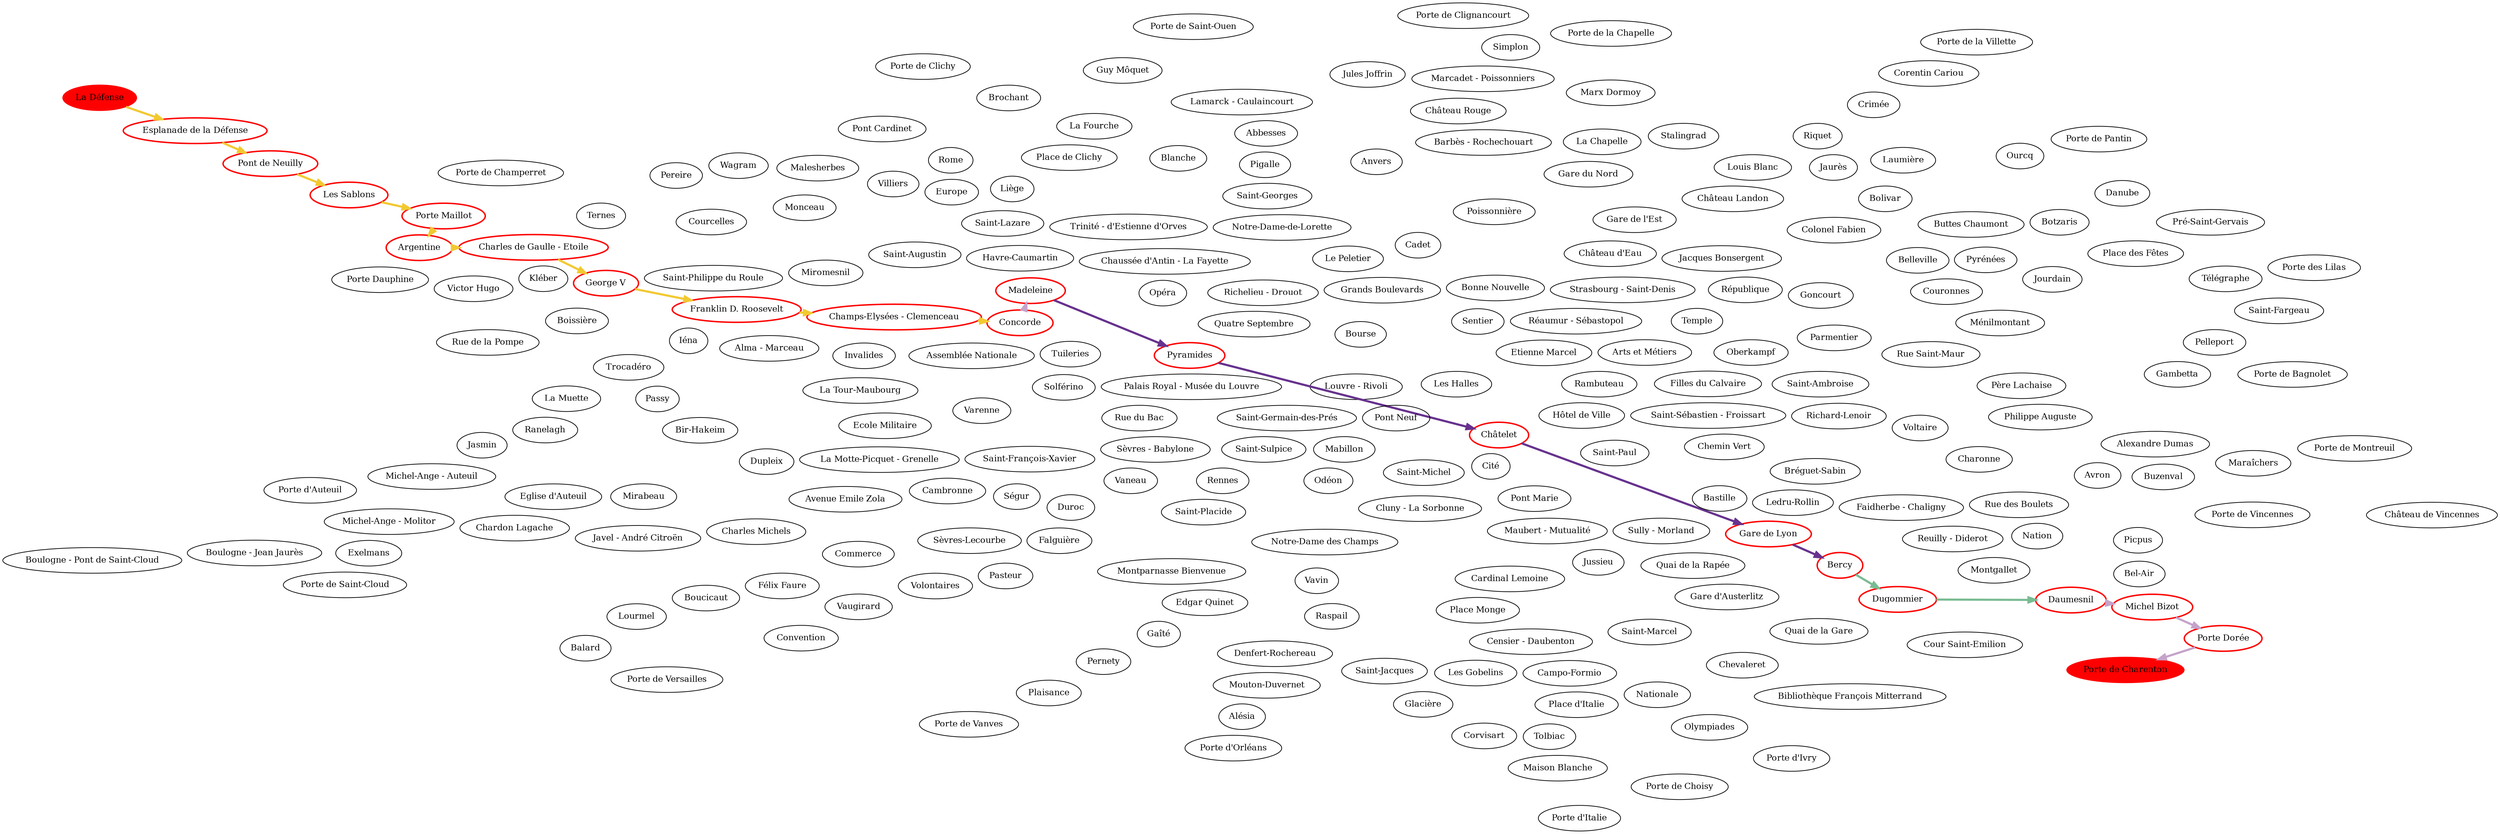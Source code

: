digraph G {
    layout=neato;
    overlap=false;
    graph [dpi=400];
    "La Défense" [pos="2.238539,48.891852!", color="red",label="La Défense",style="filled", fontsize=12];
    "Esplanade de la Défense" [pos="2.25,48.88833!", color="red",label="Esplanade de la Défense",style="bold", fontsize=12];
    "Pont de Neuilly" [pos="2.257692,48.885661!", color="red",label="Pont de Neuilly",style="bold", fontsize=12];
    "Les Sablons" [pos="2.27223,48.88094!", color="red",label="Les Sablons",style="bold", fontsize=12];
    "Porte Maillot" [pos="2.28258384736155,48.8781626526965!", color="red",label="Porte Maillot",style="bold", fontsize=12];
    "Argentine" [pos="2.28943541854221,48.8756673756517!", color="red",label="Argentine",style="bold", fontsize=12];
    "Charles de Gaulle - Etoile" [pos="2.29581177523576,48.874994575223!", color="red",label="Charles de Gaulle - Etoile",style="bold", fontsize=12];
    "George V" [pos="2.30075978497892,48.872037763641!", color="red",label="George V",style="bold", fontsize=12];
    "Franklin D. Roosevelt" [pos="2.30948819233711,48.8687248870505!", color="red",label="Franklin D. Roosevelt",style="bold", fontsize=12];
    "Champs-Elysées - Clemenceau" [pos="2.31446450132278,48.8676562912457!", color="red",label="Champs-Elysées - Clemenceau",style="bold", fontsize=12];
    "Concorde" [pos="2.32296144579826,48.8665579920016!", color="red",label="Concorde",style="bold", fontsize=12];
    "Tuileries" [pos="2.32967809471164,48.8644778383665!", color="",label="Tuileries",style="", fontsize=12];
    "Palais Royal - Musée du Louvre" [pos="2.33645436775425,48.862222264626!", color="",label="Palais Royal - Musée du Louvre",style="", fontsize=12];
    "Louvre - Rivoli" [pos="2.34096962328527,48.8608712117595!", color="",label="Louvre - Rivoli",style="", fontsize=12];
    "Châtelet" [pos="2.34816099123458,48.8569534598372!", color="red",label="Châtelet",style="bold", fontsize=12];
    "Hôtel de Ville" [pos="2.3520676701391,48.8573524042377!", color="",label="Hôtel de Ville",style="", fontsize=12];
    "Saint-Paul" [pos="2.36088525627519,48.8551874206563!", color="",label="Saint-Paul",style="", fontsize=12];
    "Bastille" [pos="2.36871896103409,48.8520542925495!", color="",label="Bastille",style="", fontsize=12];
    "Gare de Lyon" [pos="2.3731565937892,48.8456832057876!", color="red",label="Gare de Lyon",style="bold", fontsize=12];
    "Reuilly - Diderot" [pos="2.38720107040939,48.8472129257497!", color="",label="Reuilly - Diderot",style="", fontsize=12];
    "Nation" [pos="2.39584398872374,48.8480842890258!", color="",label="Nation",style="", fontsize=12];
    "Porte de Vincennes" [pos="2.4108049967015,48.8470077301404!", color="",label="Porte de Vincennes",style="", fontsize=12];
    "Château de Vincennes" [pos="2.44054009540611,48.8443175133653!", color="",label="Château de Vincennes",style="", fontsize=12];
    "Porte Dauphine" [pos="2.27763271754527,48.8713967943003!", color="",label="Porte Dauphine",style="", fontsize=12];
    "Victor Hugo" [pos="2.28582876591298,48.8699260814626!", color="",label="Victor Hugo",style="", fontsize=12];
    "Ternes" [pos="2.29811328861724,48.8782277299144!", color="",label="Ternes",style="", fontsize=12];
    "Courcelles" [pos="2.30329436242521,48.8792652531651!", color="",label="Courcelles",style="", fontsize=12];
    "Monceau" [pos="2.3094129673747,48.8805687691788!", color="",label="Monceau",style="", fontsize=12];
    "Villiers" [pos="2.31581509264638,48.8810731821276!", color="",label="Villiers",style="", fontsize=12];
    "Rome" [pos="2.32135917382297,48.8823458178481!", color="",label="Rome",style="", fontsize=12];
    "Place de Clichy" [pos="2.32795832801022,48.8836690873247!", color="",label="Place de Clichy",style="", fontsize=12];
    "Blanche" [pos="2.33248437543436,48.8837663535292!", color="",label="Blanche",style="", fontsize=12];
    "Pigalle" [pos="2.33721116470113,48.8820209311193!", color="",label="Pigalle",style="", fontsize=12];
    "Anvers" [pos="2.34415484033029,48.8828685678959!", color="",label="Anvers",style="", fontsize=12];
    "Barbès - Rochechouart" [pos="2.3506070793551,48.8837760886089!", color="",label="Barbès - Rochechouart",style="", fontsize=12];
    "La Chapelle" [pos="2.3604041692741,48.8843864099048!", color="",label="La Chapelle",style="", fontsize=12];
    "Stalingrad" [pos="2.36577437055817,48.8843205479219!", color="",label="Stalingrad",style="", fontsize=12];
    "Jaurès" [pos="2.37143895998561,48.8830239124814!", color="",label="Jaurès",style="", fontsize=12];
    "Colonel Fabien" [pos="2.37046757479386,48.8776498075734!", color="",label="Colonel Fabien",style="", fontsize=12];
    "Belleville" [pos="2.37673558655729,48.8722866011648!", color="",label="Belleville",style="", fontsize=12];
    "Couronnes" [pos="2.38028898292719,48.8691933441843!", color="",label="Couronnes",style="", fontsize=12];
    "Ménilmontant" [pos="2.3834303882303,48.8663901391973!", color="",label="Ménilmontant",style="", fontsize=12];
    "Père Lachaise" [pos="2.38757989125445,48.8624498439893!", color="",label="Père Lachaise",style="", fontsize=12];
    "Philippe Auguste" [pos="2.39049759674529,48.8580894271876!", color="",label="Philippe Auguste",style="", fontsize=12];
    "Alexandre Dumas" [pos="2.39471273375548,48.8562446774892!", color="",label="Alexandre Dumas",style="", fontsize=12];
    "Avron" [pos="2.3981875566594,48.851648542649!", color="",label="Avron",style="", fontsize=12];
    "Porte de Champerret" [pos="2.29211248215884,48.8856523921859!", color="",label="Porte de Champerret",style="", fontsize=12];
    "Pereire" [pos="2.29768318601258,48.8848443217919!", color="",label="Pereire",style="", fontsize=12];
    "Wagram" [pos="2.30467308758443,48.8838463897792!", color="",label="Wagram",style="", fontsize=12];
    "Malesherbes" [pos="2.30948784696001,48.8828400216298!", color="",label="Malesherbes",style="", fontsize=12];
    "Europe" [pos="2.32218591952051,48.8787531630967!", color="",label="Europe",style="", fontsize=12];
    "Saint-Lazare" [pos="2.32548839067261,48.8753813150599!", color="",label="Saint-Lazare",style="", fontsize=12];
    "Havre-Caumartin" [pos="2.32765110341878,48.8736667509971!", color="",label="Havre-Caumartin",style="", fontsize=12];
    "Opéra" [pos="2.33104728671124,48.8714374280492!", color="",label="Opéra",style="", fontsize=12];
    "Quatre Septembre" [pos="2.33631873559549,48.8696590964362!", color="",label="Quatre Septembre",style="", fontsize=12];
    "Bourse" [pos="2.34066537071104,48.8687567967076!", color="",label="Bourse",style="", fontsize=12];
    "Sentier" [pos="2.34755381593779,48.8673466033457!", color="",label="Sentier",style="", fontsize=12];
    "Réaumur - Sébastopol" [pos="2.35205078710284,48.8663817558035!", color="",label="Réaumur - Sébastopol",style="", fontsize=12];
    "Arts et Métiers" [pos="2.35650814364354,48.8652996116968!", color="",label="Arts et Métiers",style="", fontsize=12];
    "Temple" [pos="2.36156123452636,48.8667566284863!", color="",label="Temple",style="", fontsize=12];
    "République" [pos="2.36330234078045,48.8675123568631!", color="",label="République",style="", fontsize=12];
    "Parmentier" [pos="2.3747477503599,48.8652523948625!", color="",label="Parmentier",style="", fontsize=12];
    "Rue Saint-Maur" [pos="2.38050775608986,48.8641177000146!", color="",label="Rue Saint-Maur",style="", fontsize=12];
    "Gambetta" [pos="2.39853730570457,48.8650325635159!", color="",label="Gambetta",style="", fontsize=12];
    "Porte de Bagnolet" [pos="2.40875422118954,48.8645393719864!", color="",label="Porte de Bagnolet",style="", fontsize=12];
    "Porte des Lilas" [pos="2.4070619733808,48.87656859808!", color="",label="Porte des Lilas",style="", fontsize=12];
    "Saint-Fargeau" [pos="2.40449818316887,48.8718433712749!", color="",label="Saint-Fargeau",style="", fontsize=12];
    "Pelleport" [pos="2.40149679228792,48.8684648860667!", color="",label="Pelleport",style="", fontsize=12];
    "Porte de Clignancourt" [pos="2.34462409910279,48.8975256303301!", color="",label="Porte de Clignancourt",style="", fontsize=12];
    "Simplon" [pos="2.34759605535164,48.8941244426855!", color="",label="Simplon",style="", fontsize=12];
    "Marcadet - Poissonniers" [pos="2.34968154172248,48.8912804388966!", color="",label="Marcadet - Poissonniers",style="", fontsize=12];
    "Château Rouge" [pos="2.34936580800484,48.8870788765196!", color="",label="Château Rouge",style="", fontsize=12];
    "Gare du Nord" [pos="2.35680878820541,48.8795917064621!", color="",label="Gare du Nord",style="", fontsize=12];
    "Gare de l'Est" [pos="2.35806459441865,48.8761629935184!", color="",label="Gare de l'Est",style="", fontsize=12];
    "Château d'Eau" [pos="2.35605174140158,48.8724469166474!", color="",label="Château d'Eau",style="", fontsize=12];
    "Strasbourg - Saint-Denis" [pos="2.35449161656383,48.8696235816895!", color="",label="Strasbourg - Saint-Denis",style="", fontsize=12];
    "Etienne Marcel" [pos="2.34897619687911,48.8637030110762!", color="",label="Etienne Marcel",style="", fontsize=12];
    "Les Halles" [pos="2.34612732517368,48.8625048393913!", color="",label="Les Halles",style="", fontsize=12];
    "Cité" [pos="2.34723223493191,48.8549338481585!", color="",label="Cité",style="", fontsize=12];
    "Saint-Michel" [pos="2.34399179903329,48.8535940766199!", color="",label="Saint-Michel",style="", fontsize=12];
    "Odéon" [pos="2.34069229106652,48.8520245535667!", color="",label="Odéon",style="", fontsize=12];
    "Saint-Germain-des-Prés" [pos="2.33394781079819,48.8535745628742!", color="",label="Saint-Germain-des-Prés",style="", fontsize=12];
    "Saint-Sulpice" [pos="2.33061195308154,48.8512086266185!", color="",label="Saint-Sulpice",style="", fontsize=12];
    "Saint-Placide" [pos="2.32705481506631,48.8470066506411!", color="",label="Saint-Placide",style="", fontsize=12];
    "Montparnasse Bienvenue" [pos="2.323989185205,48.8438236103062!", color="",label="Montparnasse Bienvenue",style="", fontsize=12];
    "Vavin" [pos="2.3288628540691,48.8420523223441!", color="",label="Vavin",style="", fontsize=12];
    "Raspail" [pos="2.33046699371987,48.8391563585773!", color="",label="Raspail",style="", fontsize=12];
    "Denfert-Rochereau" [pos="2.33201883521639,48.833948692744!", color="",label="Denfert-Rochereau",style="", fontsize=12];
    "Mouton-Duvernet" [pos="2.32988764040842,48.8313375846232!", color="",label="Mouton-Duvernet",style="", fontsize=12];
    "Alésia" [pos="2.32709323494845,48.8282010632709!", color="",label="Alésia",style="", fontsize=12];
    "Porte d'Orléans" [pos="2.3254932653821,48.8234163501918!", color="",label="Porte d'Orléans",style="", fontsize=12];
    "Porte de Pantin" [pos="2.39212297232815,48.8884592103989!", color="",label="Porte de Pantin",style="", fontsize=12];
    "Ourcq" [pos="2.38665201675988,48.886915952247!", color="",label="Ourcq",style="", fontsize=12];
    "Laumière" [pos="2.37939098935239,48.8851338471378!", color="",label="Laumière",style="", fontsize=12];
    "Jacques Bonsergent" [pos="2.36102390204892,48.8706209253172!", color="",label="Jacques Bonsergent",style="", fontsize=12];
    "Oberkampf" [pos="2.36815584539455,48.8647770975732!", color="",label="Oberkampf",style="", fontsize=12];
    "Richard-Lenoir" [pos="2.37181363047695,48.8598769369206!", color="",label="Richard-Lenoir",style="", fontsize=12];
    "Bréguet-Sabin" [pos="2.37019466858975,48.8562440537382!", color="",label="Bréguet-Sabin",style="", fontsize=12];
    "Quai de la Rapée" [pos="2.3658846507504,48.8464273245315!", color="",label="Quai de la Rapée",style="", fontsize=12];
    "Gare d'Austerlitz" [pos="2.36417731069183,48.8434054085772!", color="",label="Gare d'Austerlitz",style="", fontsize=12];
    "Saint-Marcel" [pos="2.36072185971764,48.8385124457356!", color="",label="Saint-Marcel",style="", fontsize=12];
    "Campo-Formio" [pos="2.35874195669934,48.835542932801!", color="",label="Campo-Formio",style="", fontsize=12];
    "Place d'Italie" [pos="2.35550159148148,48.8309657123443!", color="",label="Place d'Italie",style="", fontsize=12];
    "Kléber" [pos="2.29314613724863,48.871489411987!", color="",label="Kléber",style="", fontsize=12];
    "Boissière" [pos="2.29003283760744,48.8668483424692!", color="",label="Boissière",style="", fontsize=12];
    "Trocadéro" [pos="2.28749279696644,48.8634876640714!", color="",label="Trocadéro",style="", fontsize=12];
    "Passy" [pos="2.28583941888146,48.8575150886722!", color="",label="Passy",style="", fontsize=12];
    "Bir-Hakeim" [pos="2.2894007376346,48.8539253674278!", color="",label="Bir-Hakeim",style="", fontsize=12];
    "Dupleix" [pos="2.29366372673104,48.8504116248585!", color="",label="Dupleix",style="", fontsize=12];
    "La Motte-Picquet - Grenelle" [pos="2.29852572623663,48.8496308034842!", color="",label="La Motte-Picquet - Grenelle",style="", fontsize=12];
    "Cambronne" [pos="2.30294172833761,48.8475431112453!", color="",label="Cambronne",style="", fontsize=12];
    "Sèvres-Lecourbe" [pos="2.30952961043039,48.8456476817025!", color="",label="Sèvres-Lecourbe",style="", fontsize=12];
    "Pasteur" [pos="2.31291468047394,48.842528386595!", color="",label="Pasteur",style="", fontsize=12];
    "Edgar Quinet" [pos="2.3252865779433,48.84090350075!", color="",label="Edgar Quinet",style="", fontsize=12];
    "Saint-Jacques" [pos="2.33715437092501,48.8329160052708!", color="",label="Saint-Jacques",style="", fontsize=12];
    "Glacière" [pos="2.3434382366787,48.8311159466681!", color="",label="Glacière",style="", fontsize=12];
    "Corvisart" [pos="2.35061122592617,48.829860012364!", color="",label="Corvisart",style="", fontsize=12];
    "Nationale" [pos="2.36280417159351,48.8332352787279!", color="",label="Nationale",style="", fontsize=12];
    "Chevaleret" [pos="2.36808128297274,48.8349630811609!", color="",label="Chevaleret",style="", fontsize=12];
    "Quai de la Gare" [pos="2.37276624894817,48.8370742696613!", color="",label="Quai de la Gare",style="", fontsize=12];
    "Bercy" [pos="2.37946307018526,48.8401760271736!", color="red",label="Bercy",style="bold", fontsize=12];
    "Dugommier" [pos="2.38959977007981,48.8390365273806!", color="red",label="Dugommier",style="bold", fontsize=12];
    "Daumesnil" [pos="2.39614862848937,48.8394340071049!", color="red",label="Daumesnil",style="bold", fontsize=12];
    "Bel-Air" [pos="2.40086713199526,48.8414273312853!", color="",label="Bel-Air",style="", fontsize=12];
    "Picpus" [pos="2.40127453882237,48.8451032465536!", color="",label="Picpus",style="", fontsize=12];
    "Porte de la Villette" [pos="2.38586903314334,48.8978026914078!", color="",label="Porte de la Villette",style="", fontsize=12];
    "Corentin Cariou" [pos="2.38229155716463,48.8946726591084!", color="",label="Corentin Cariou",style="", fontsize=12];
    "Crimée" [pos="2.37693573698238,48.8908857579809!", color="",label="Crimée",style="", fontsize=12];
    "Riquet" [pos="2.3736694647432,48.8881572611178!", color="",label="Riquet",style="", fontsize=12];
    "Louis Blanc" [pos="2.36442486249368,48.881206210878!", color="",label="Louis Blanc",style="", fontsize=12];
    "Château Landon" [pos="2.36201793551061,48.8784414547844!", color="",label="Château Landon",style="", fontsize=12];
    "Poissonnière" [pos="2.34873975139007,48.8771648483022!", color="",label="Poissonnière",style="", fontsize=12];
    "Cadet" [pos="2.34444630970227,48.8759632841275!", color="",label="Cadet",style="", fontsize=12];
    "Le Peletier" [pos="2.34015055970637,48.8749594050929!", color="",label="Le Peletier",style="", fontsize=12];
    "Chaussée d'Antin - La Fayette" [pos="2.3337385944087,48.8731342048266!", color="",label="Chaussée d'Antin - La Fayette",style="", fontsize=12];
    "Pyramides" [pos="2.33462360600492,48.8657555264287!", color="red",label="Pyramides",style="bold", fontsize=12];
    "Pont Neuf" [pos="2.34177674914854,48.8585463383202!", color="",label="Pont Neuf",style="", fontsize=12];
    "Pont Marie" [pos="2.3573766690444,48.8534598594796!", color="",label="Pont Marie",style="", fontsize=12];
    "Sully - Morland" [pos="2.36185316969725,48.8512714074456!", color="",label="Sully - Morland",style="", fontsize=12];
    "Jussieu" [pos="2.35493167182323,48.8461978906888!", color="",label="Jussieu",style="", fontsize=12];
    "Place Monge" [pos="2.35215486857877,48.8426663846946!", color="",label="Place Monge",style="", fontsize=12];
    "Censier - Daubenton" [pos="2.3516265726055,48.8402262475657!", color="",label="Censier - Daubenton",style="", fontsize=12];
    "Les Gobelins" [pos="2.35241680189827,48.8358416213962!", color="",label="Les Gobelins",style="", fontsize=12];
    "Tolbiac" [pos="2.35731843921319,48.8261368608053!", color="",label="Tolbiac",style="", fontsize=12];
    "Maison Blanche" [pos="2.35841294615594,48.8221495051266!", color="",label="Maison Blanche",style="", fontsize=12];
    "Porte d'Italie" [pos="2.35952973310717,48.8191065956103!", color="",label="Porte d'Italie",style="", fontsize=12];
    "Porte de Choisy" [pos="2.36467859404946,48.8200559281997!", color="",label="Porte de Choisy",style="", fontsize=12];
    "Porte d'Ivry" [pos="2.36951125431949,48.8214890346144!", color="",label="Porte d'Ivry",style="", fontsize=12];
    "Bolivar" [pos="2.37412487118754,48.8807896620271!", color="",label="Bolivar",style="", fontsize=12];
    "Buttes Chaumont" [pos="2.38156984208801,48.8784990874506!", color="",label="Buttes Chaumont",style="", fontsize=12];
    "Botzaris" [pos="2.38890095131574,48.8795349903204!", color="",label="Botzaris",style="", fontsize=12];
    "Place des Fêtes" [pos="2.3931393703605,48.8767236610252!", color="",label="Place des Fêtes",style="", fontsize=12];
    "Pré-Saint-Gervais" [pos="2.39858077069353,48.8801595797163!", color="",label="Pré-Saint-Gervais",style="", fontsize=12];
    "Danube" [pos="2.39322847122749,48.8819492139726!", color="",label="Danube",style="", fontsize=12];
    "Balard" [pos="2.2783626618092,48.8366678938828!", color="",label="Balard",style="", fontsize=12];
    "Lourmel" [pos="2.28224195985507,48.8386608627116!", color="",label="Lourmel",style="", fontsize=12];
    "Boucicaut" [pos="2.28791843112456,48.841024160045!", color="",label="Boucicaut",style="", fontsize=12];
    "Félix Faure" [pos="2.29184722036797,48.8426843338484!", color="",label="Félix Faure",style="", fontsize=12];
    "Commerce" [pos="2.29379684219286,48.8446115114202!", color="",label="Commerce",style="", fontsize=12];
    "Ecole Militaire" [pos="2.30634568382008,48.8549196596389!", color="",label="Ecole Militaire",style="", fontsize=12];
    "La Tour-Maubourg" [pos="2.31047353593698,48.8577270225864!", color="",label="La Tour-Maubourg",style="", fontsize=12];
    "Invalides" [pos="2.31463266044452,48.861092010433!", color="",label="Invalides",style="", fontsize=12];
    "Madeleine" [pos="2.32581004879328,48.8705446757682!", color="red",label="Madeleine",style="bold", fontsize=12];
    "Richelieu - Drouot" [pos="2.33859122153854,48.8721358693699!", color="",label="Richelieu - Drouot",style="", fontsize=12];
    "Grands Boulevards" [pos="2.34320726640509,48.8715047688147!", color="",label="Grands Boulevards",style="", fontsize=12];
    "Bonne Nouvelle" [pos="2.34848136571839,48.8705712985549!", color="",label="Bonne Nouvelle",style="", fontsize=12];
    "Filles du Calvaire" [pos="2.3667452977427,48.8630698825026!", color="",label="Filles du Calvaire",style="", fontsize=12];
    "Saint-Sébastien - Froissart" [pos="2.36726153971727,48.8609681448082!", color="",label="Saint-Sébastien - Froissart",style="", fontsize=12];
    "Chemin Vert" [pos="2.36809508538599,48.8570873668721!", color="",label="Chemin Vert",style="", fontsize=12];
    "Ledru-Rollin" [pos="2.37614122331859,48.8513377658502!", color="",label="Ledru-Rollin",style="", fontsize=12];
    "Faidherbe - Chaligny" [pos="2.38402856638311,48.8501105431855!", color="",label="Faidherbe - Chaligny",style="", fontsize=12];
    "Montgallet" [pos="2.39040001363536,48.8440050747607!", color="",label="Montgallet",style="", fontsize=12];
    "Michel Bizot" [pos="2.402366739988,48.8370774300875!", color="red",label="Michel Bizot",style="bold", fontsize=12];
    "Porte Dorée" [pos="2.40587391298756,48.8350173731456!", color="red",label="Porte Dorée",style="bold", fontsize=12];
    "Porte de Charenton" [pos="2.40251187285007,48.8334492219311!", color="red",label="Porte de Charenton",style="filled", fontsize=12];
    "Porte de Saint-Cloud" [pos="2.25704619292215,48.8379584046712!", color="",label="Porte de Saint-Cloud",style="", fontsize=12];
    "Exelmans" [pos="2.25980084514434,48.8425802753283!", color="",label="Exelmans",style="", fontsize=12];
    "Michel-Ange - Molitor" [pos="2.2615119169052,48.844911226615!", color="",label="Michel-Ange - Molitor",style="", fontsize=12];
    "Michel-Ange - Auteuil" [pos="2.26398952533333,48.8479753532281!", color="",label="Michel-Ange - Auteuil",style="", fontsize=12];
    "Jasmin" [pos="2.26793329164707,48.8524334177774!", color="",label="Jasmin",style="", fontsize=12];
    "Ranelagh" [pos="2.26994815793463,48.8555035574475!", color="",label="Ranelagh",style="", fontsize=12];
    "La Muette" [pos="2.27409624466972,48.8580919659505!", color="",label="La Muette",style="", fontsize=12];
    "Rue de la Pompe" [pos="2.27788589795906,48.8639517079318!", color="",label="Rue de la Pompe",style="", fontsize=12];
    "Iéna" [pos="2.29386422568227,48.8647800213093!", color="",label="Iéna",style="", fontsize=12];
    "Alma - Marceau" [pos="2.30110435239267,48.8646471469577!", color="",label="Alma - Marceau",style="", fontsize=12];
    "Saint-Philippe du Roule" [pos="2.31013720568782,48.8721551301294!", color="",label="Saint-Philippe du Roule",style="", fontsize=12];
    "Miromesnil" [pos="2.31601069312102,48.8734479148472!", color="",label="Miromesnil",style="", fontsize=12];
    "Saint-Augustin" [pos="2.3210135978086,48.8745466119868!", color="",label="Saint-Augustin",style="", fontsize=12];
    "Saint-Ambroise" [pos="2.37388053821155,48.861416656961!", color="",label="Saint-Ambroise",style="", fontsize=12];
    "Voltaire" [pos="2.3800316941488,48.8576624334379!", color="",label="Voltaire",style="", fontsize=12];
    "Charonne" [pos="2.38478239644889,48.8549394425003!", color="",label="Charonne",style="", fontsize=12];
    "Rue des Boulets" [pos="2.38910470503224,48.8522140723837!", color="",label="Rue des Boulets",style="", fontsize=12];
    "Buzenval" [pos="2.40117076936841,48.8517624388841!", color="",label="Buzenval",style="", fontsize=12];
    "Maraîchers" [pos="2.40603854479805,48.8527310195318!", color="",label="Maraîchers",style="", fontsize=12];
    "Porte de Montreuil" [pos="2.41071815402749,48.8534826302583!", color="",label="Porte de Montreuil",style="", fontsize=12];
    "Cardinal Lemoine" [pos="2.35132800167318,48.8467000343149!", color="",label="Cardinal Lemoine",style="", fontsize=12];
    "Maubert - Mutualité" [pos="2.34828041316949,48.8501954651213!", color="",label="Maubert - Mutualité",style="", fontsize=12];
    "Cluny - La Sorbonne" [pos="2.34489630121208,48.8510268759263!", color="",label="Cluny - La Sorbonne",style="", fontsize=12];
    "Mabillon" [pos="2.33514281934647,48.8528437373513!", color="",label="Mabillon",style="", fontsize=12];
    "Sèvres - Babylone" [pos="2.32685966312174,48.8515653054432!", color="",label="Sèvres - Babylone",style="", fontsize=12];
    "Vaneau" [pos="2.32135124235473,48.8488945691107!", color="",label="Vaneau",style="", fontsize=12];
    "Duroc" [pos="2.31652121945652,48.8470098926637!", color="",label="Duroc",style="", fontsize=12];
    "Ségur" [pos="2.30713784940338,48.8471672690468!", color="",label="Ségur",style="", fontsize=12];
    "Avenue Emile Zola" [pos="2.29501899714355,48.8470380127569!", color="",label="Avenue Emile Zola",style="", fontsize=12];
    "Charles Michels" [pos="2.28562101336672,48.8466045314492!", color="",label="Charles Michels",style="", fontsize=12];
    "Javel - André Citroën" [pos="2.27800949652736,48.846181105275!", color="",label="Javel - André Citroën",style="", fontsize=12];
    "Eglise d'Auteuil" [pos="2.26911138902189,48.8471433605089!", color="",label="Eglise d'Auteuil",style="", fontsize=12];
    "Porte d'Auteuil" [pos="2.25828074459554,48.847904122681!", color="",label="Porte d'Auteuil",style="", fontsize=12];
    "Chardon Lagache" [pos="2.26690547594029,48.8450882982306!", color="",label="Chardon Lagache",style="", fontsize=12];
    "Boulogne - Pont de Saint-Cloud" [pos="2.228331,48.840684!", color="",label="Boulogne - Pont de Saint-Cloud",style="", fontsize=12];
    "Boulogne - Jean Jaurès" [pos="2.23887742,48.84068401!", color="",label="Boulogne - Jean Jaurès",style="", fontsize=12];
    "Mirabeau" [pos="2.27306412637283,48.8470775063978!", color="",label="Mirabeau",style="", fontsize=12];
    "Rambuteau" [pos="2.35327394859477,48.8611901560022!", color="",label="Rambuteau",style="", fontsize=12];
    "Goncourt" [pos="2.3707644347484,48.8700070168905!", color="",label="Goncourt",style="", fontsize=12];
    "Pyrénées" [pos="2.38520291556953,48.8738187892325!", color="",label="Pyrénées",style="", fontsize=12];
    "Jourdain" [pos="2.3893253789101,48.8752473476934!", color="",label="Jourdain",style="", fontsize=12];
    "Télégraphe" [pos="2.39864808996059,48.8755103832327!", color="",label="Télégraphe",style="", fontsize=12];
    "Porte de la Chapelle" [pos="2.35924854231036,48.8974024217225!", color="",label="Porte de la Chapelle",style="", fontsize=12];
    "Marx Dormoy" [pos="2.35980847808402,48.8905795776193!", color="",label="Marx Dormoy",style="", fontsize=12];
    "Jules Joffrin" [pos="2.34432002938048,48.892492267254!", color="",label="Jules Joffrin",style="", fontsize=12];
    "Lamarck - Caulaincourt" [pos="2.33858382438319,48.8896818090189!", color="",label="Lamarck - Caulaincourt",style="", fontsize=12];
    "Abbesses" [pos="2.33839463522091,48.8843927170434!", color="",label="Abbesses",style="", fontsize=12];
    "Saint-Georges" [pos="2.33757064037967,48.8784165939537!", color="",label="Saint-Georges",style="", fontsize=12];
    "Notre-Dame-de-Lorette" [pos="2.33787361922264,48.8760350303326!", color="",label="Notre-Dame-de-Lorette",style="", fontsize=12];
    "Trinité - d'Estienne d'Orves" [pos="2.33304917241824,48.8763365063593!", color="",label="Trinité - d'Estienne d'Orves",style="", fontsize=12];
    "Assemblée Nationale" [pos="2.32057583664755,48.8610719385779!", color="",label="Assemblée Nationale",style="", fontsize=12];
    "Solférino" [pos="2.32307596425154,48.8585319487804!", color="",label="Solférino",style="", fontsize=12];
    "Rue du Bac" [pos="2.32569989845241,48.8558846775373!", color="",label="Rue du Bac",style="", fontsize=12];
    "Rennes" [pos="2.32778718478739,48.8483328280924!", color="",label="Rennes",style="", fontsize=12];
    "Notre-Dame des Champs" [pos="2.32869580549871,48.8450777446896!", color="",label="Notre-Dame des Champs",style="", fontsize=12];
    "Falguière" [pos="2.31755123561703,48.8443176825861!", color="",label="Falguière",style="", fontsize=12];
    "Volontaires" [pos="2.30798338057685,48.8414117274667!", color="",label="Volontaires",style="", fontsize=12];
    "Vaugirard" [pos="2.30107451565455,48.8394379171286!", color="",label="Vaugirard",style="", fontsize=12];
    "Convention" [pos="2.29639138648092,48.8371350528567!", color="",label="Convention",style="", fontsize=12];
    "Porte de Versailles" [pos="2.28774170914233,48.8325195315652!", color="",label="Porte de Versailles",style="", fontsize=12];
    "Porte de Vanves" [pos="2.30533238665747,48.8276134630559!", color="",label="Porte de Vanves",style="", fontsize=12];
    "Plaisance" [pos="2.31386048934431,48.8317503621191!", color="",label="Plaisance",style="", fontsize=12];
    "Pernety" [pos="2.3183937066147,48.8340786788266!", color="",label="Pernety",style="", fontsize=12];
    "Gaîté" [pos="2.32235399677881,48.8385260840742!", color="",label="Gaîté",style="", fontsize=12];
    "Saint-François-Xavier" [pos="2.31428594618056,48.8512915499903!", color="",label="Saint-François-Xavier",style="", fontsize=12];
    "Varenne" [pos="2.31511393050966,48.8566249817984!", color="",label="Varenne",style="", fontsize=12];
    "Liège" [pos="2.32685267123976,48.8795349364277!", color="",label="Liège",style="", fontsize=12];
    "La Fourche" [pos="2.32571411716613,48.887433655789!", color="",label="La Fourche",style="", fontsize=12];
    "Guy Môquet" [pos="2.32748325862612,48.8930014410137!", color="",label="Guy Môquet",style="", fontsize=12];
    "Porte de Saint-Ouen" [pos="2.32904834074465,48.8974978363796!", color="",label="Porte de Saint-Ouen",style="", fontsize=12];
    "Brochant" [pos="2.31990481720936,48.8906518702421!", color="",label="Brochant",style="", fontsize=12];
    "Porte de Clichy" [pos="2.31320835075881,48.8944312870695!", color="",label="Porte de Clichy",style="", fontsize=12];
    "Pont Cardinet" [pos="2.31536814050515,48.888103402695!", color="",label="Pont Cardinet",style="", fontsize=12];
    "Cour Saint-Emilion" [pos="2.38661785021406,48.8333193028951!", color="",label="Cour Saint-Emilion",style="", fontsize=12];
    "Bibliothèque François Mitterrand" [pos="2.3764873711683,48.8299257649806!", color="",label="Bibliothèque François Mitterrand",style="", fontsize=12];
    "Olympiades" [pos="2.36692312153081,48.827123440481!", color="",label="Olympiades",style="", fontsize=12];
    "La Défense" -> "Esplanade de la Défense" [ color="#F2C931", penwidth=3, style=bold];
    "Esplanade de la Défense" -> "Pont de Neuilly" [ color="#F2C931", penwidth=3, style=bold];
    "Pont de Neuilly" -> "Les Sablons" [ color="#F2C931", penwidth=3, style=bold];
    "Les Sablons" -> "Porte Maillot" [ color="#F2C931", penwidth=3, style=bold];
    "Porte Maillot" -> "Argentine" [ color="#F2C931", penwidth=3, style=bold];
    "Argentine" -> "Charles de Gaulle - Etoile" [ color="#F2C931", penwidth=3, style=bold];
    "Charles de Gaulle - Etoile" -> "George V" [ color="#F2C931", penwidth=3, style=bold];
    "George V" -> "Franklin D. Roosevelt" [ color="#F2C931", penwidth=3, style=bold];
    "Franklin D. Roosevelt" -> "Champs-Elysées - Clemenceau" [ color="#F2C931", penwidth=3, style=bold];
    "Champs-Elysées - Clemenceau" -> "Concorde" [ color="#F2C931", penwidth=3, style=bold];
    "Concorde" -> "Madeleine" [ color="#C5A3CA", penwidth=3, style=bold];
    "Madeleine" -> "Pyramides" [ color="#67328E", penwidth=3, style=bold];
    "Pyramides" -> "Châtelet" [ color="#67328E", penwidth=3, style=bold];
    "Châtelet" -> "Gare de Lyon" [ color="#67328E", penwidth=3, style=bold];
    "Gare de Lyon" -> "Bercy" [ color="#67328E", penwidth=3, style=bold];
    "Bercy" -> "Dugommier" [ color="#79BB92", penwidth=3, style=bold];
    "Dugommier" -> "Daumesnil" [ color="#79BB92", penwidth=3, style=bold];
    "Daumesnil" -> "Michel Bizot" [ color="#C5A3CA", penwidth=3, style=bold];
    "Michel Bizot" -> "Porte Dorée" [ color="#C5A3CA", penwidth=3, style=bold];
    "Porte Dorée" -> "Porte de Charenton" [ color="#C5A3CA", penwidth=3, style=bold];
}
